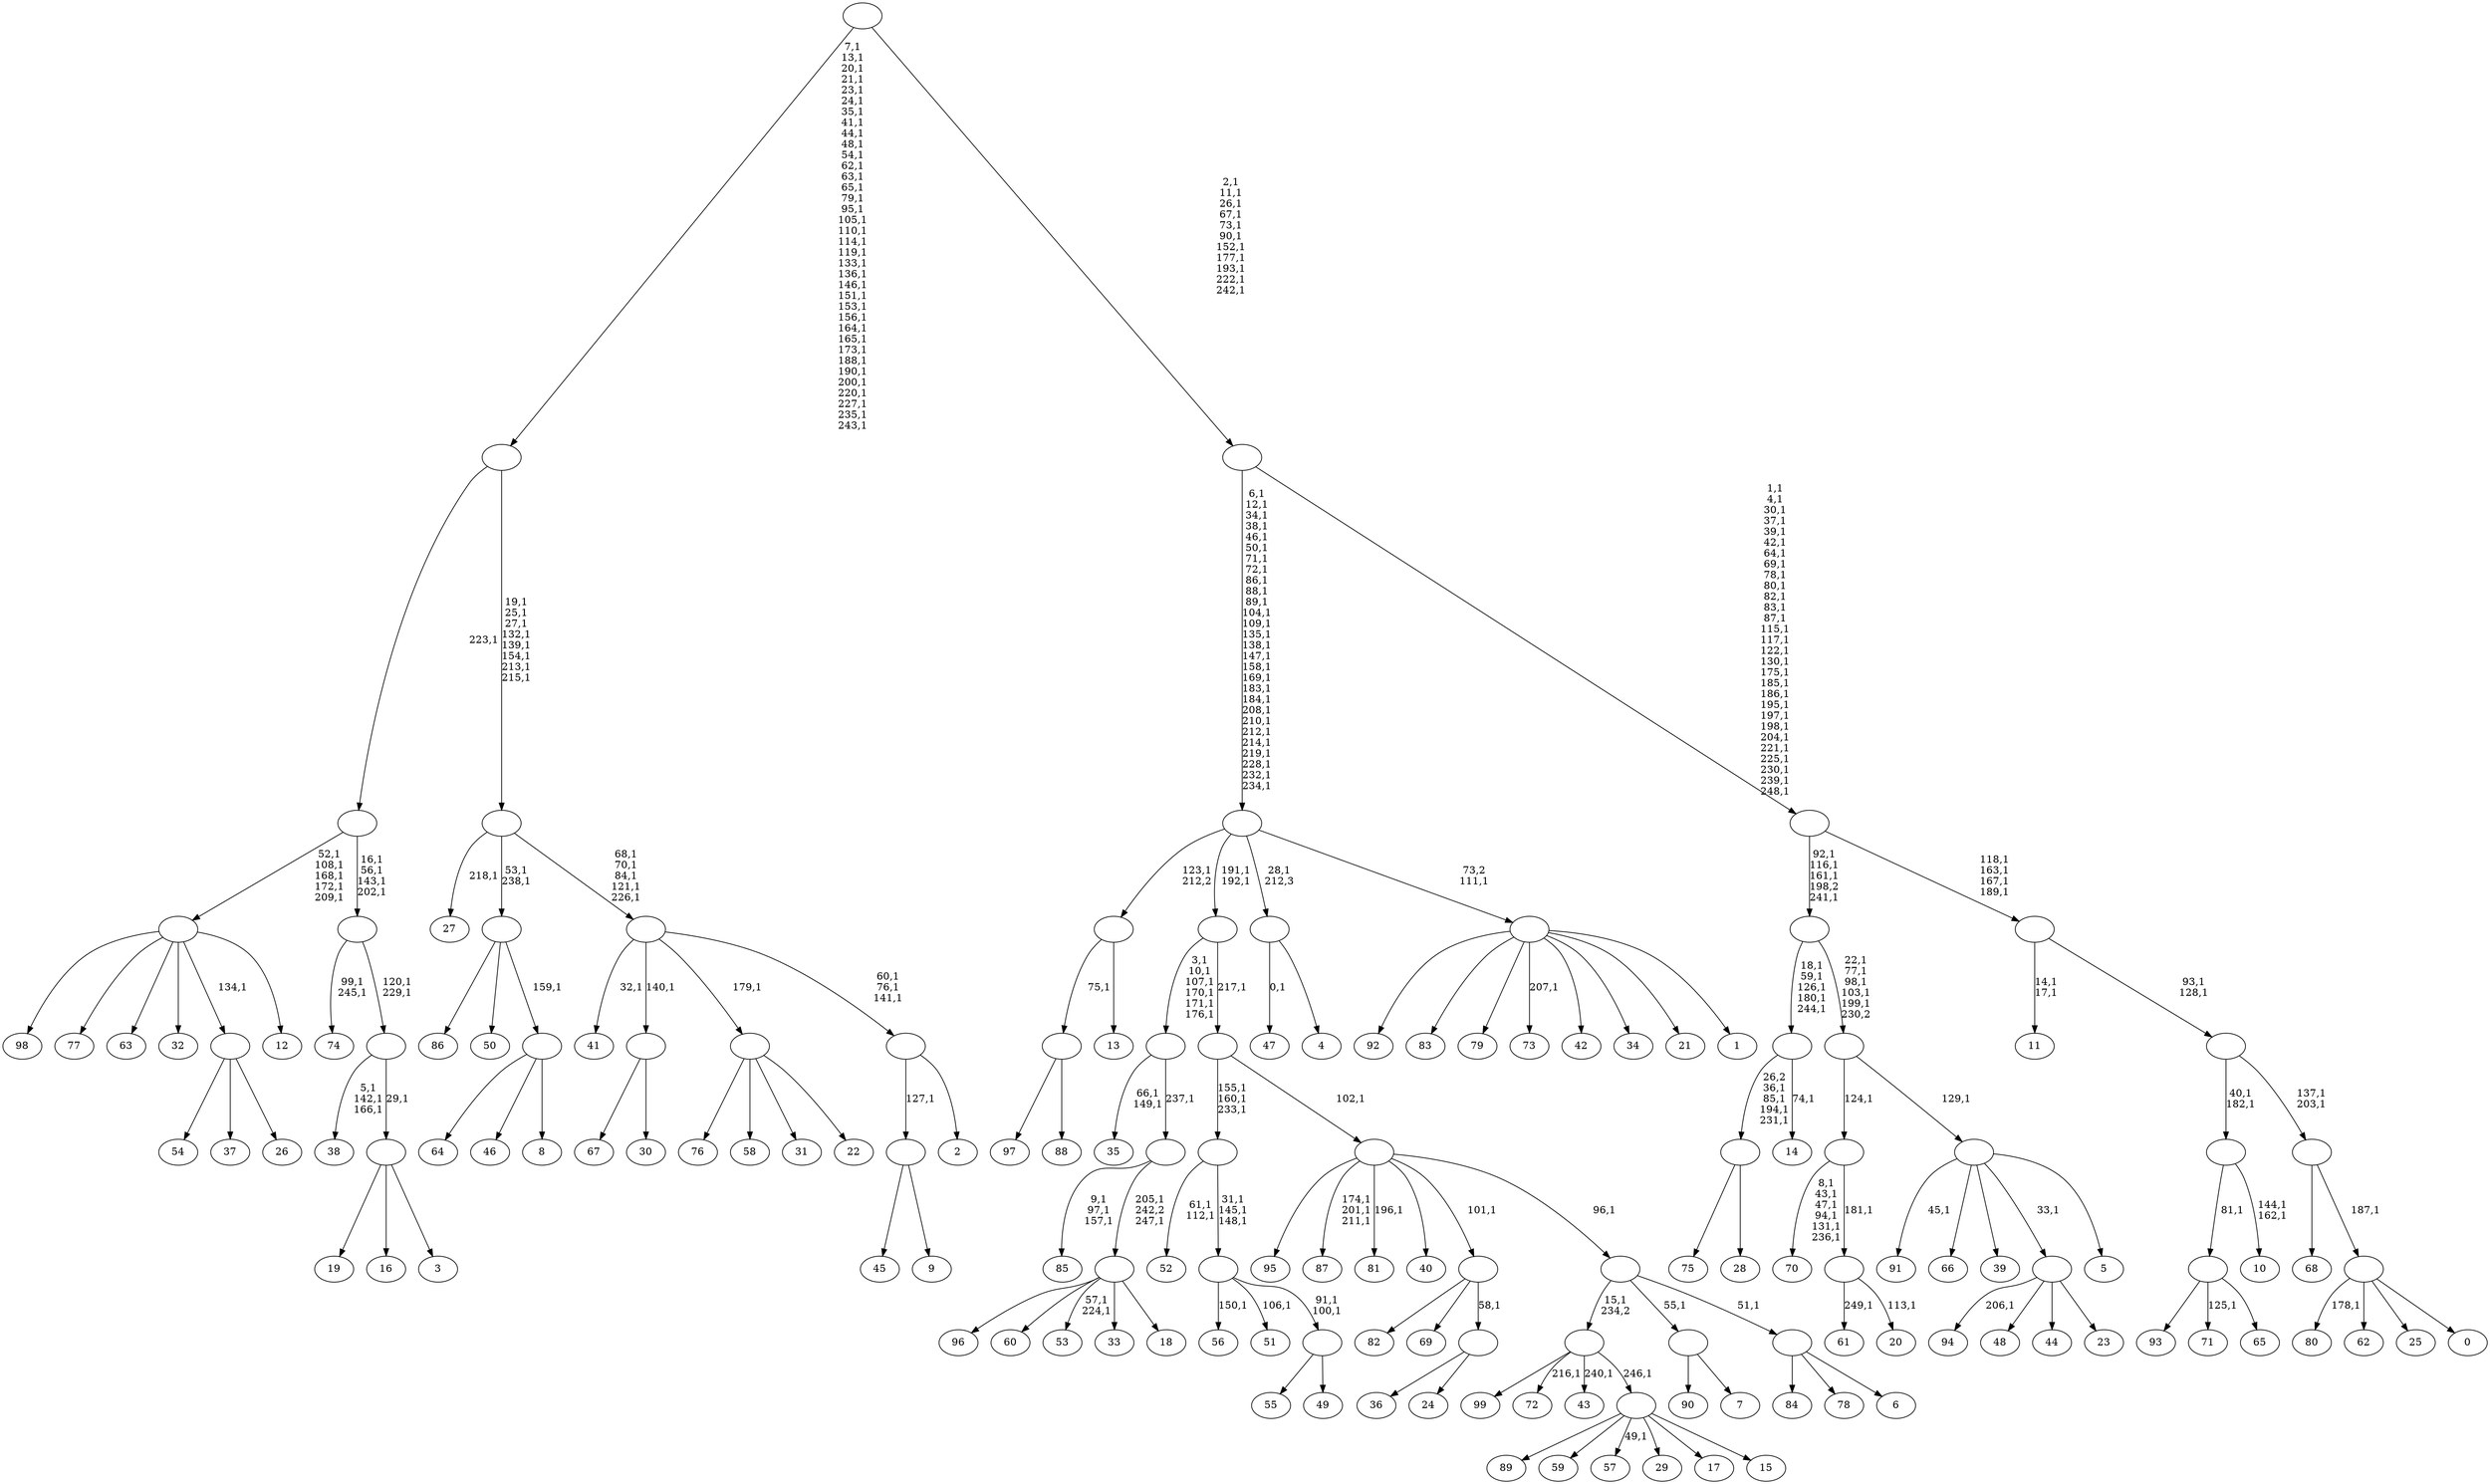digraph T {
	350 [label="99"]
	349 [label="98"]
	348 [label="97"]
	347 [label="96"]
	346 [label="95"]
	345 [label="94"]
	343 [label="93"]
	342 [label="92"]
	341 [label="91"]
	339 [label="90"]
	338 [label="89"]
	337 [label="88"]
	336 [label=""]
	335 [label="87"]
	331 [label="86"]
	330 [label="85"]
	326 [label="84"]
	325 [label="83"]
	324 [label="82"]
	323 [label="81"]
	321 [label="80"]
	319 [label="79"]
	318 [label="78"]
	317 [label="77"]
	316 [label="76"]
	315 [label="75"]
	314 [label="74"]
	311 [label="73"]
	309 [label="72"]
	307 [label="71"]
	305 [label="70"]
	298 [label="69"]
	297 [label="68"]
	296 [label="67"]
	295 [label="66"]
	294 [label="65"]
	293 [label=""]
	292 [label="64"]
	291 [label="63"]
	290 [label="62"]
	289 [label="61"]
	287 [label="60"]
	286 [label="59"]
	285 [label="58"]
	284 [label="57"]
	282 [label="56"]
	280 [label="55"]
	279 [label="54"]
	278 [label="53"]
	275 [label="52"]
	272 [label="51"]
	270 [label="50"]
	269 [label="49"]
	268 [label=""]
	266 [label=""]
	263 [label=""]
	260 [label="48"]
	259 [label="47"]
	257 [label="46"]
	256 [label="45"]
	255 [label="44"]
	254 [label="43"]
	252 [label="42"]
	251 [label="41"]
	249 [label="40"]
	248 [label="39"]
	247 [label="38"]
	243 [label="37"]
	242 [label="36"]
	241 [label="35"]
	238 [label="34"]
	237 [label="33"]
	236 [label="32"]
	235 [label="31"]
	234 [label="30"]
	233 [label=""]
	232 [label="29"]
	231 [label="28"]
	230 [label=""]
	226 [label="27"]
	224 [label="26"]
	223 [label=""]
	222 [label="25"]
	221 [label="24"]
	220 [label=""]
	219 [label=""]
	218 [label="23"]
	217 [label=""]
	216 [label="22"]
	215 [label=""]
	214 [label="21"]
	213 [label="20"]
	211 [label=""]
	210 [label=""]
	209 [label="19"]
	208 [label="18"]
	207 [label=""]
	205 [label=""]
	204 [label=""]
	198 [label="17"]
	197 [label="16"]
	196 [label="15"]
	195 [label=""]
	194 [label=""]
	193 [label="14"]
	191 [label=""]
	186 [label="13"]
	185 [label=""]
	184 [label="12"]
	183 [label=""]
	178 [label="11"]
	175 [label="10"]
	172 [label=""]
	170 [label="9"]
	169 [label=""]
	168 [label="8"]
	167 [label=""]
	166 [label=""]
	164 [label="7"]
	163 [label=""]
	162 [label="6"]
	161 [label=""]
	160 [label=""]
	159 [label=""]
	158 [label=""]
	157 [label=""]
	155 [label="5"]
	154 [label=""]
	153 [label=""]
	148 [label=""]
	144 [label="4"]
	143 [label=""]
	142 [label="3"]
	141 [label=""]
	140 [label=""]
	138 [label=""]
	134 [label=""]
	133 [label="2"]
	132 [label=""]
	129 [label=""]
	124 [label=""]
	116 [label=""]
	80 [label="1"]
	79 [label=""]
	78 [label=""]
	50 [label="0"]
	49 [label=""]
	48 [label=""]
	46 [label=""]
	44 [label=""]
	40 [label=""]
	11 [label=""]
	0 [label=""]
	336 -> 348 [label=""]
	336 -> 337 [label=""]
	293 -> 307 [label="125,1"]
	293 -> 343 [label=""]
	293 -> 294 [label=""]
	268 -> 280 [label=""]
	268 -> 269 [label=""]
	266 -> 268 [label="91,1\n100,1"]
	266 -> 272 [label="106,1"]
	266 -> 282 [label="150,1"]
	263 -> 266 [label="31,1\n145,1\n148,1"]
	263 -> 275 [label="61,1\n112,1"]
	233 -> 296 [label=""]
	233 -> 234 [label=""]
	230 -> 315 [label=""]
	230 -> 231 [label=""]
	223 -> 279 [label=""]
	223 -> 243 [label=""]
	223 -> 224 [label=""]
	220 -> 242 [label=""]
	220 -> 221 [label=""]
	219 -> 324 [label=""]
	219 -> 298 [label=""]
	219 -> 220 [label="58,1"]
	217 -> 345 [label="206,1"]
	217 -> 260 [label=""]
	217 -> 255 [label=""]
	217 -> 218 [label=""]
	215 -> 316 [label=""]
	215 -> 285 [label=""]
	215 -> 235 [label=""]
	215 -> 216 [label=""]
	211 -> 213 [label="113,1"]
	211 -> 289 [label="249,1"]
	210 -> 305 [label="8,1\n43,1\n47,1\n94,1\n131,1\n236,1"]
	210 -> 211 [label="181,1"]
	207 -> 278 [label="57,1\n224,1"]
	207 -> 347 [label=""]
	207 -> 287 [label=""]
	207 -> 237 [label=""]
	207 -> 208 [label=""]
	205 -> 207 [label="205,1\n242,2\n247,1"]
	205 -> 330 [label="9,1\n97,1\n157,1"]
	204 -> 241 [label="66,1\n149,1"]
	204 -> 205 [label="237,1"]
	195 -> 284 [label="49,1"]
	195 -> 338 [label=""]
	195 -> 286 [label=""]
	195 -> 232 [label=""]
	195 -> 198 [label=""]
	195 -> 196 [label=""]
	194 -> 254 [label="240,1"]
	194 -> 309 [label="216,1"]
	194 -> 350 [label=""]
	194 -> 195 [label="246,1"]
	191 -> 193 [label="74,1"]
	191 -> 230 [label="26,2\n36,1\n85,1\n194,1\n231,1"]
	185 -> 336 [label="75,1"]
	185 -> 186 [label=""]
	183 -> 349 [label=""]
	183 -> 317 [label=""]
	183 -> 291 [label=""]
	183 -> 236 [label=""]
	183 -> 223 [label="134,1"]
	183 -> 184 [label=""]
	172 -> 175 [label="144,1\n162,1"]
	172 -> 293 [label="81,1"]
	169 -> 256 [label=""]
	169 -> 170 [label=""]
	167 -> 292 [label=""]
	167 -> 257 [label=""]
	167 -> 168 [label=""]
	166 -> 331 [label=""]
	166 -> 270 [label=""]
	166 -> 167 [label="159,1"]
	163 -> 339 [label=""]
	163 -> 164 [label=""]
	161 -> 326 [label=""]
	161 -> 318 [label=""]
	161 -> 162 [label=""]
	160 -> 194 [label="15,1\n234,2"]
	160 -> 163 [label="55,1"]
	160 -> 161 [label="51,1"]
	159 -> 323 [label="196,1"]
	159 -> 335 [label="174,1\n201,1\n211,1"]
	159 -> 346 [label=""]
	159 -> 249 [label=""]
	159 -> 219 [label="101,1"]
	159 -> 160 [label="96,1"]
	158 -> 263 [label="155,1\n160,1\n233,1"]
	158 -> 159 [label="102,1"]
	157 -> 204 [label="3,1\n10,1\n107,1\n170,1\n171,1\n176,1"]
	157 -> 158 [label="217,1"]
	154 -> 341 [label="45,1"]
	154 -> 295 [label=""]
	154 -> 248 [label=""]
	154 -> 217 [label="33,1"]
	154 -> 155 [label=""]
	153 -> 210 [label="124,1"]
	153 -> 154 [label="129,1"]
	148 -> 153 [label="22,1\n77,1\n98,1\n103,1\n199,1\n230,2"]
	148 -> 191 [label="18,1\n59,1\n126,1\n180,1\n244,1"]
	143 -> 259 [label="0,1"]
	143 -> 144 [label=""]
	141 -> 209 [label=""]
	141 -> 197 [label=""]
	141 -> 142 [label=""]
	140 -> 247 [label="5,1\n142,1\n166,1"]
	140 -> 141 [label="29,1"]
	138 -> 140 [label="120,1\n229,1"]
	138 -> 314 [label="99,1\n245,1"]
	134 -> 138 [label="16,1\n56,1\n143,1\n202,1"]
	134 -> 183 [label="52,1\n108,1\n168,1\n172,1\n209,1"]
	132 -> 169 [label="127,1"]
	132 -> 133 [label=""]
	129 -> 132 [label="60,1\n76,1\n141,1"]
	129 -> 251 [label="32,1"]
	129 -> 233 [label="140,1"]
	129 -> 215 [label="179,1"]
	124 -> 129 [label="68,1\n70,1\n84,1\n121,1\n226,1"]
	124 -> 166 [label="53,1\n238,1"]
	124 -> 226 [label="218,1"]
	116 -> 124 [label="19,1\n25,1\n27,1\n132,1\n139,1\n154,1\n213,1\n215,1"]
	116 -> 134 [label="223,1"]
	79 -> 311 [label="207,1"]
	79 -> 342 [label=""]
	79 -> 325 [label=""]
	79 -> 319 [label=""]
	79 -> 252 [label=""]
	79 -> 238 [label=""]
	79 -> 214 [label=""]
	79 -> 80 [label=""]
	78 -> 157 [label="191,1\n192,1"]
	78 -> 185 [label="123,1\n212,2"]
	78 -> 143 [label="28,1\n212,3"]
	78 -> 79 [label="73,2\n111,1"]
	49 -> 321 [label="178,1"]
	49 -> 290 [label=""]
	49 -> 222 [label=""]
	49 -> 50 [label=""]
	48 -> 297 [label=""]
	48 -> 49 [label="187,1"]
	46 -> 48 [label="137,1\n203,1"]
	46 -> 172 [label="40,1\n182,1"]
	44 -> 46 [label="93,1\n128,1"]
	44 -> 178 [label="14,1\n17,1"]
	40 -> 44 [label="118,1\n163,1\n167,1\n189,1"]
	40 -> 148 [label="92,1\n116,1\n161,1\n198,2\n241,1"]
	11 -> 40 [label="1,1\n4,1\n30,1\n37,1\n39,1\n42,1\n64,1\n69,1\n78,1\n80,1\n82,1\n83,1\n87,1\n115,1\n117,1\n122,1\n130,1\n175,1\n185,1\n186,1\n195,1\n197,1\n198,1\n204,1\n221,1\n225,1\n230,1\n239,1\n248,1"]
	11 -> 78 [label="6,1\n12,1\n34,1\n38,1\n46,1\n50,1\n71,1\n72,1\n86,1\n88,1\n89,1\n104,1\n109,1\n135,1\n138,1\n147,1\n158,1\n169,1\n183,1\n184,1\n208,1\n210,1\n212,1\n214,1\n219,1\n228,1\n232,1\n234,1"]
	0 -> 11 [label="2,1\n11,1\n26,1\n67,1\n73,1\n90,1\n152,1\n177,1\n193,1\n222,1\n242,1"]
	0 -> 116 [label="7,1\n13,1\n20,1\n21,1\n23,1\n24,1\n35,1\n41,1\n44,1\n48,1\n54,1\n62,1\n63,1\n65,1\n79,1\n95,1\n105,1\n110,1\n114,1\n119,1\n133,1\n136,1\n146,1\n151,1\n153,1\n156,1\n164,1\n165,1\n173,1\n188,1\n190,1\n200,1\n220,1\n227,1\n235,1\n243,1"]
}
